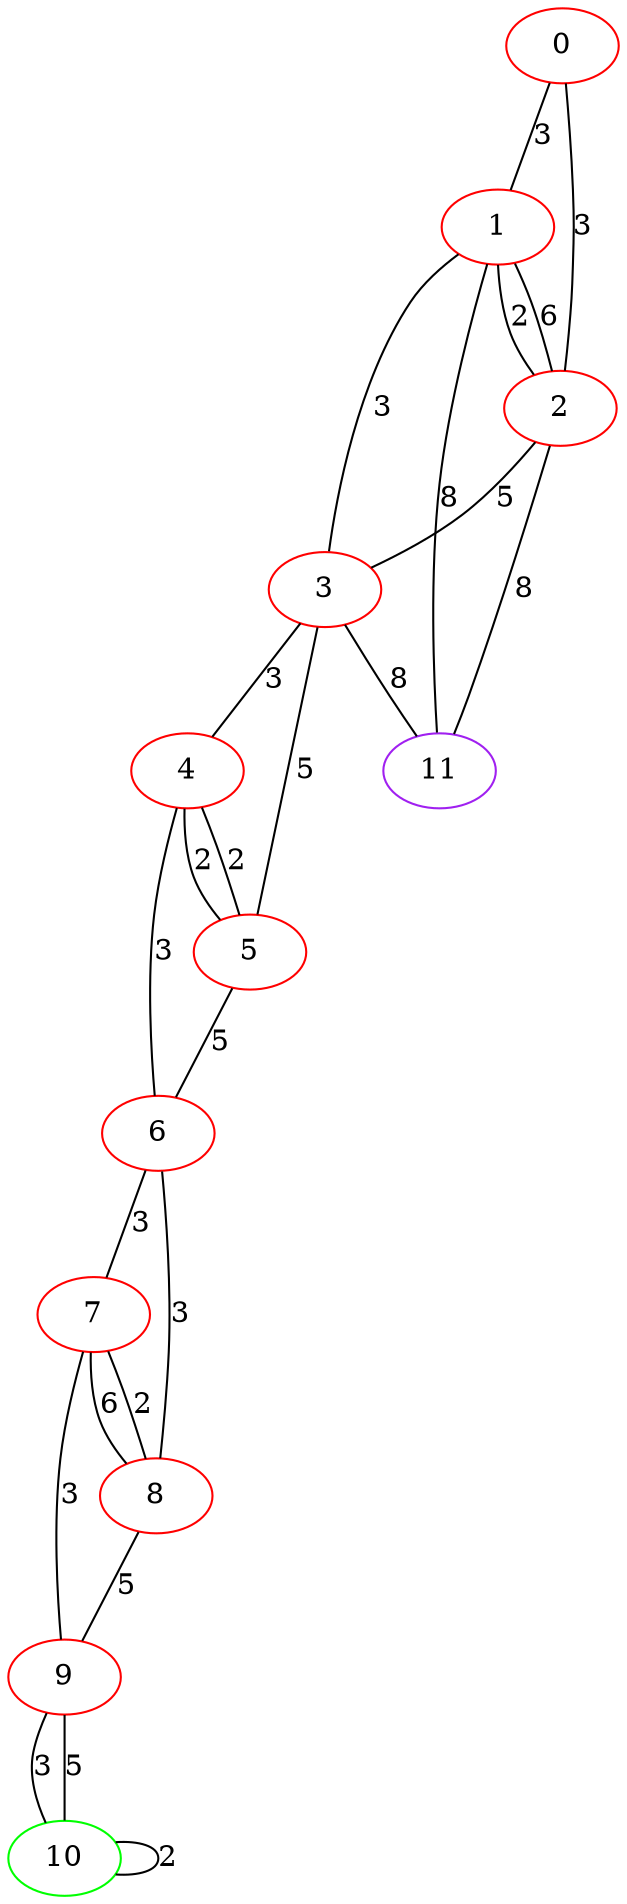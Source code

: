 graph "" {
0 [color=red, weight=1];
1 [color=red, weight=1];
2 [color=red, weight=1];
3 [color=red, weight=1];
4 [color=red, weight=1];
5 [color=red, weight=1];
6 [color=red, weight=1];
7 [color=red, weight=1];
8 [color=red, weight=1];
9 [color=red, weight=1];
10 [color=green, weight=2];
11 [color=purple, weight=4];
0 -- 1  [key=0, label=3];
0 -- 2  [key=0, label=3];
1 -- 11  [key=0, label=8];
1 -- 2  [key=0, label=2];
1 -- 2  [key=1, label=6];
1 -- 3  [key=0, label=3];
2 -- 3  [key=0, label=5];
2 -- 11  [key=0, label=8];
3 -- 11  [key=0, label=8];
3 -- 4  [key=0, label=3];
3 -- 5  [key=0, label=5];
4 -- 5  [key=0, label=2];
4 -- 5  [key=1, label=2];
4 -- 6  [key=0, label=3];
5 -- 6  [key=0, label=5];
6 -- 8  [key=0, label=3];
6 -- 7  [key=0, label=3];
7 -- 8  [key=0, label=2];
7 -- 8  [key=1, label=6];
7 -- 9  [key=0, label=3];
8 -- 9  [key=0, label=5];
9 -- 10  [key=0, label=3];
9 -- 10  [key=1, label=5];
10 -- 10  [key=0, label=2];
}
